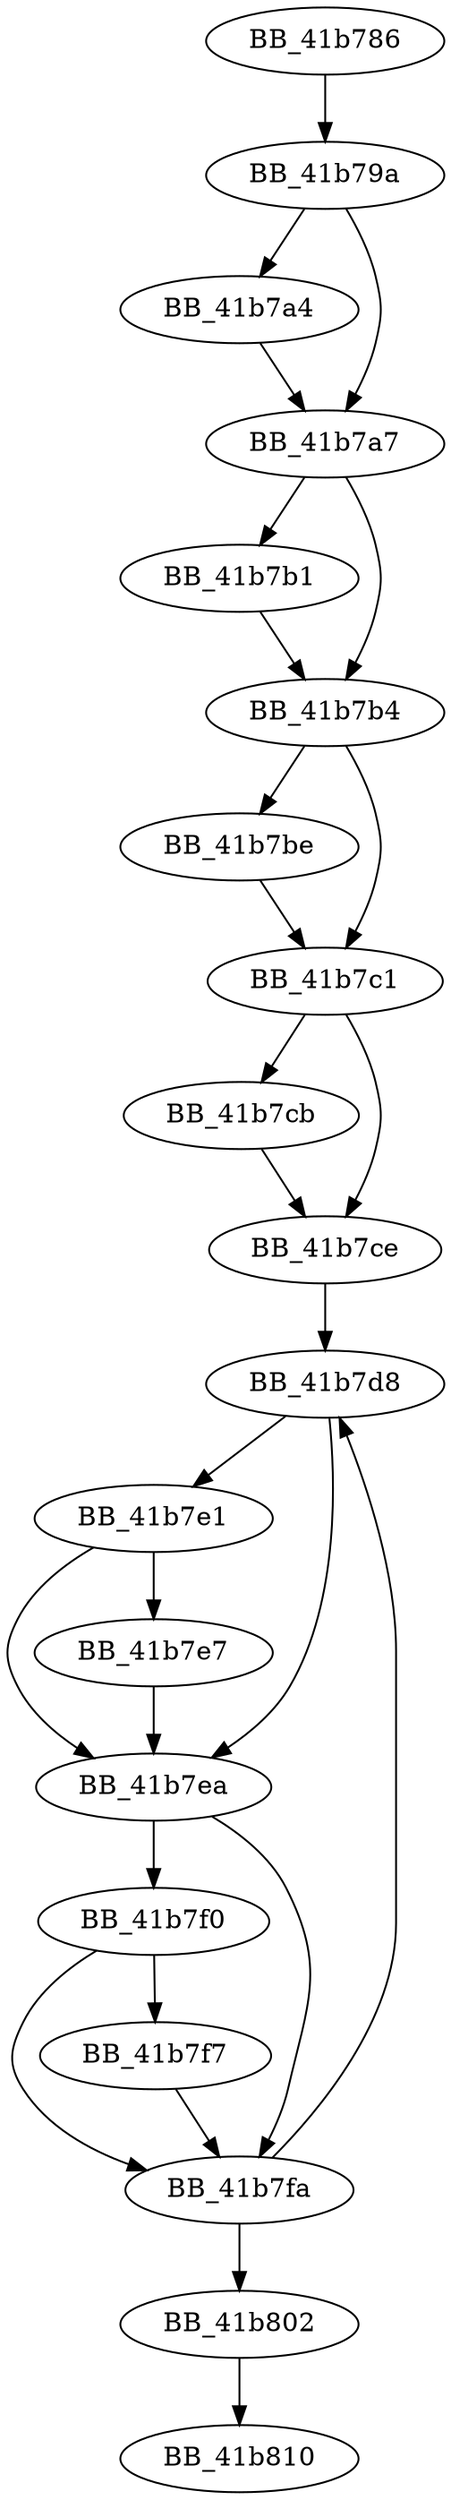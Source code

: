 DiGraph ___addlocaleref{
BB_41b786->BB_41b79a
BB_41b79a->BB_41b7a4
BB_41b79a->BB_41b7a7
BB_41b7a4->BB_41b7a7
BB_41b7a7->BB_41b7b1
BB_41b7a7->BB_41b7b4
BB_41b7b1->BB_41b7b4
BB_41b7b4->BB_41b7be
BB_41b7b4->BB_41b7c1
BB_41b7be->BB_41b7c1
BB_41b7c1->BB_41b7cb
BB_41b7c1->BB_41b7ce
BB_41b7cb->BB_41b7ce
BB_41b7ce->BB_41b7d8
BB_41b7d8->BB_41b7e1
BB_41b7d8->BB_41b7ea
BB_41b7e1->BB_41b7e7
BB_41b7e1->BB_41b7ea
BB_41b7e7->BB_41b7ea
BB_41b7ea->BB_41b7f0
BB_41b7ea->BB_41b7fa
BB_41b7f0->BB_41b7f7
BB_41b7f0->BB_41b7fa
BB_41b7f7->BB_41b7fa
BB_41b7fa->BB_41b7d8
BB_41b7fa->BB_41b802
BB_41b802->BB_41b810
}
